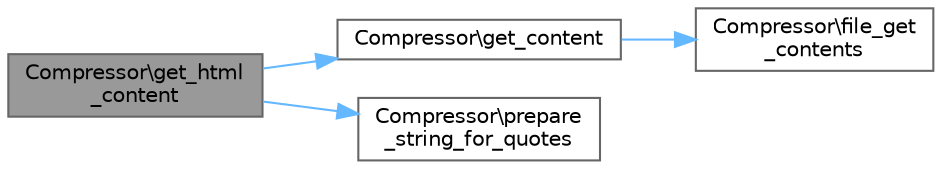 digraph "Compressor\get_html_content"
{
 // LATEX_PDF_SIZE
  bgcolor="transparent";
  edge [fontname=Helvetica,fontsize=10,labelfontname=Helvetica,labelfontsize=10];
  node [fontname=Helvetica,fontsize=10,shape=box,height=0.2,width=0.4];
  rankdir="LR";
  Node1 [id="Node000001",label="Compressor\\get_html\l_content",height=0.2,width=0.4,color="gray40", fillcolor="grey60", style="filled", fontcolor="black",tooltip=" "];
  Node1 -> Node2 [id="edge1_Node000001_Node000002",color="steelblue1",style="solid",tooltip=" "];
  Node2 [id="Node000002",label="Compressor\\get_content",height=0.2,width=0.4,color="grey40", fillcolor="white", style="filled",URL="$class_compressor.html#a58bdb558e728fc139401967502c94201",tooltip=" "];
  Node2 -> Node3 [id="edge2_Node000002_Node000003",color="steelblue1",style="solid",tooltip=" "];
  Node3 [id="Node000003",label="Compressor\\file_get\l_contents",height=0.2,width=0.4,color="grey40", fillcolor="white", style="filled",URL="$class_compressor.html#a633eafa4542c3c8d44f23e4cd8c1b6cf",tooltip=" "];
  Node1 -> Node4 [id="edge3_Node000001_Node000004",color="steelblue1",style="solid",tooltip=" "];
  Node4 [id="Node000004",label="Compressor\\prepare\l_string_for_quotes",height=0.2,width=0.4,color="grey40", fillcolor="white", style="filled",URL="$class_compressor.html#a277f397145af422ced07d88f77cdcfa0",tooltip=" "];
}
